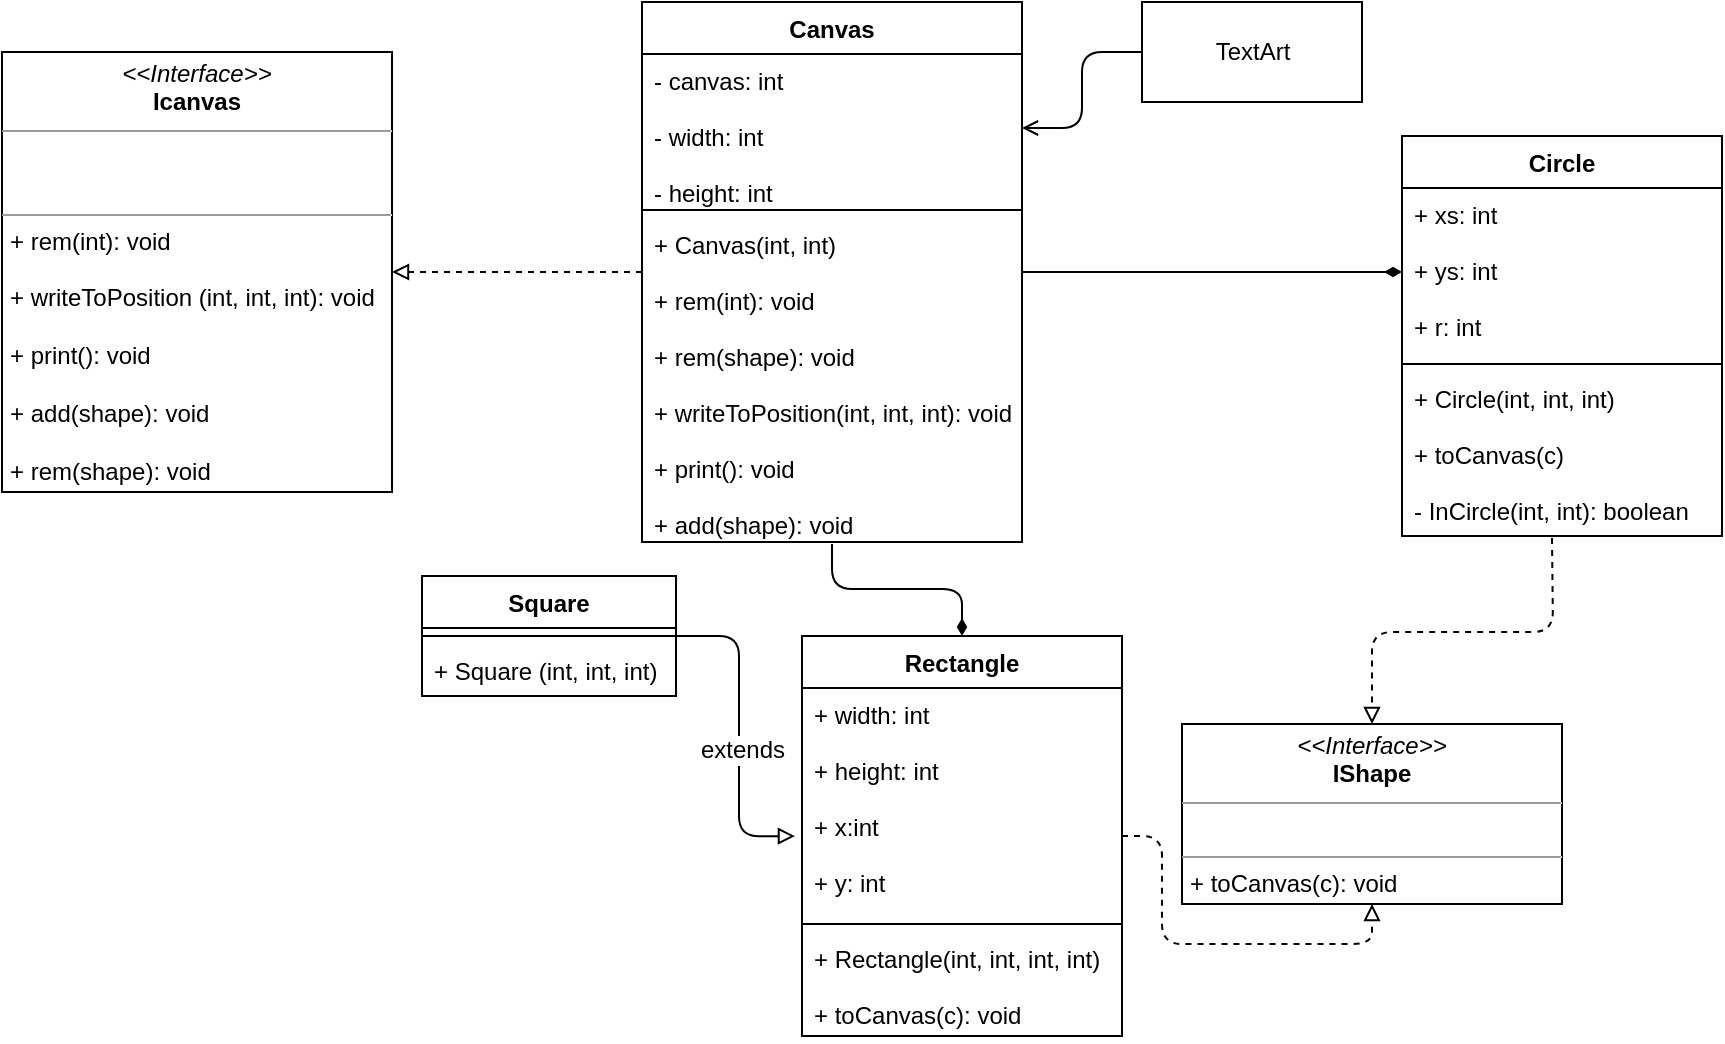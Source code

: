 <mxfile version="12.9.0" type="device"><diagram name="Page-1" id="b5b7bab2-c9e2-2cf4-8b2a-24fd1a2a6d21"><mxGraphModel dx="1038" dy="568" grid="1" gridSize="10" guides="1" tooltips="1" connect="1" arrows="1" fold="1" page="1" pageScale="1" pageWidth="1169" pageHeight="827" background="#ffffff" math="0" shadow="0"><root><mxCell id="0"/><mxCell id="1" parent="0"/><mxCell id="kj0WtKITG4en0Fd3kn4g-6" value="&lt;p style=&quot;margin: 0px ; margin-top: 4px ; text-align: center&quot;&gt;&lt;i&gt;&amp;lt;&amp;lt;Interface&amp;gt;&amp;gt;&lt;/i&gt;&lt;br&gt;&lt;b&gt;Icanvas&lt;/b&gt;&lt;/p&gt;&lt;hr size=&quot;1&quot;&gt;&lt;p style=&quot;margin: 0px ; margin-left: 4px&quot;&gt;&lt;br&gt;&lt;br&gt;&lt;/p&gt;&lt;hr size=&quot;1&quot;&gt;&lt;p style=&quot;margin: 0px 0px 0px 4px&quot;&gt;&lt;span&gt;+ rem(int): void&lt;/span&gt;&lt;br&gt;&lt;/p&gt;&lt;p style=&quot;margin: 0px 0px 0px 4px&quot;&gt;&lt;br&gt;&lt;/p&gt;&lt;p style=&quot;margin: 0px 0px 0px 4px&quot;&gt;&lt;span&gt;+ writeToPosition (int, int, int): void&lt;/span&gt;&lt;br&gt;&lt;/p&gt;&lt;p style=&quot;margin: 0px 0px 0px 4px&quot;&gt;&lt;br&gt;&lt;/p&gt;&lt;p style=&quot;margin: 0px 0px 0px 4px&quot;&gt;+ print(): void&lt;/p&gt;&lt;p style=&quot;margin: 0px 0px 0px 4px&quot;&gt;&lt;br&gt;&lt;/p&gt;&lt;p style=&quot;margin: 0px 0px 0px 4px&quot;&gt;+ add(shape): void&lt;br&gt;&lt;/p&gt;&lt;p style=&quot;margin: 0px 0px 0px 4px&quot;&gt;&lt;br&gt;&lt;/p&gt;&lt;p style=&quot;margin: 0px 0px 0px 4px&quot;&gt;+ rem(shape): void&lt;br&gt;&lt;/p&gt;&lt;p style=&quot;margin: 0px 0px 0px 4px&quot;&gt;&lt;br&gt;&lt;/p&gt;" style="verticalAlign=top;align=left;overflow=fill;fontSize=12;fontFamily=Helvetica;html=1;" parent="1" vertex="1"><mxGeometry x="120" y="78" width="195" height="220" as="geometry"/></mxCell><mxCell id="kj0WtKITG4en0Fd3kn4g-25" style="edgeStyle=orthogonalEdgeStyle;rounded=1;orthogonalLoop=1;jettySize=auto;html=1;entryX=-0.022;entryY=0.65;entryDx=0;entryDy=0;endArrow=block;endFill=0;strokeWidth=1;entryPerimeter=0;" parent="1" source="kj0WtKITG4en0Fd3kn4g-8" target="kj0WtKITG4en0Fd3kn4g-22" edge="1"><mxGeometry relative="1" as="geometry"/></mxCell><mxCell id="kj0WtKITG4en0Fd3kn4g-26" value="extends" style="text;html=1;align=center;verticalAlign=middle;resizable=0;points=[];labelBackgroundColor=#ffffff;" parent="kj0WtKITG4en0Fd3kn4g-25" vertex="1" connectable="0"><mxGeometry x="-0.29" y="1" relative="1" as="geometry"><mxPoint y="32" as="offset"/></mxGeometry></mxCell><mxCell id="kj0WtKITG4en0Fd3kn4g-30" style="edgeStyle=orthogonalEdgeStyle;rounded=1;orthogonalLoop=1;jettySize=auto;html=1;entryX=1;entryY=0.5;entryDx=0;entryDy=0;dashed=1;endArrow=block;endFill=0;strokeWidth=1;" parent="1" source="kj0WtKITG4en0Fd3kn4g-12" target="kj0WtKITG4en0Fd3kn4g-6" edge="1"><mxGeometry relative="1" as="geometry"/></mxCell><mxCell id="kj0WtKITG4en0Fd3kn4g-34" style="edgeStyle=orthogonalEdgeStyle;rounded=1;orthogonalLoop=1;jettySize=auto;html=1;entryX=0;entryY=0.5;entryDx=0;entryDy=0;endArrow=diamondThin;endFill=1;strokeWidth=1;" parent="1" source="kj0WtKITG4en0Fd3kn4g-12" target="kj0WtKITG4en0Fd3kn4g-17" edge="1"><mxGeometry relative="1" as="geometry"/></mxCell><mxCell id="kj0WtKITG4en0Fd3kn4g-12" value="Canvas" style="swimlane;fontStyle=1;align=center;verticalAlign=top;childLayout=stackLayout;horizontal=1;startSize=26;horizontalStack=0;resizeParent=1;resizeParentMax=0;resizeLast=0;collapsible=1;marginBottom=0;" parent="1" vertex="1"><mxGeometry x="440" y="53" width="190" height="270" as="geometry"><mxRectangle x="310" y="140" width="80" height="26" as="alternateBounds"/></mxGeometry></mxCell><mxCell id="kj0WtKITG4en0Fd3kn4g-13" value="- canvas: int&#10;&#10;- width: int&#10;&#10;- height: int" style="text;strokeColor=none;fillColor=none;align=left;verticalAlign=top;spacingLeft=4;spacingRight=4;overflow=hidden;rotatable=0;points=[[0,0.5],[1,0.5]];portConstraint=eastwest;" parent="kj0WtKITG4en0Fd3kn4g-12" vertex="1"><mxGeometry y="26" width="190" height="74" as="geometry"/></mxCell><mxCell id="kj0WtKITG4en0Fd3kn4g-14" value="" style="line;strokeWidth=1;fillColor=none;align=left;verticalAlign=middle;spacingTop=-1;spacingLeft=3;spacingRight=3;rotatable=0;labelPosition=right;points=[];portConstraint=eastwest;" parent="kj0WtKITG4en0Fd3kn4g-12" vertex="1"><mxGeometry y="100" width="190" height="8" as="geometry"/></mxCell><mxCell id="kj0WtKITG4en0Fd3kn4g-15" value="+ Canvas(int, int)&#10;&#10;+ rem(int): void&#10;&#10;+ rem(shape): void&#10;&#10;+ writeToPosition(int, int, int): void&#10;&#10;+ print(): void&#10;&#10;+ add(shape): void" style="text;strokeColor=none;fillColor=none;align=left;verticalAlign=top;spacingLeft=4;spacingRight=4;overflow=hidden;rotatable=0;points=[[0,0.5],[1,0.5]];portConstraint=eastwest;" parent="kj0WtKITG4en0Fd3kn4g-12" vertex="1"><mxGeometry y="108" width="190" height="162" as="geometry"/></mxCell><mxCell id="kj0WtKITG4en0Fd3kn4g-16" value="Circle" style="swimlane;fontStyle=1;align=center;verticalAlign=top;childLayout=stackLayout;horizontal=1;startSize=26;horizontalStack=0;resizeParent=1;resizeParentMax=0;resizeLast=0;collapsible=1;marginBottom=0;" parent="1" vertex="1"><mxGeometry x="820" y="120" width="160" height="200" as="geometry"/></mxCell><mxCell id="kj0WtKITG4en0Fd3kn4g-17" value="+ xs: int&#10;&#10;+ ys: int&#10;&#10;+ r: int" style="text;strokeColor=none;fillColor=none;align=left;verticalAlign=top;spacingLeft=4;spacingRight=4;overflow=hidden;rotatable=0;points=[[0,0.5],[1,0.5]];portConstraint=eastwest;" parent="kj0WtKITG4en0Fd3kn4g-16" vertex="1"><mxGeometry y="26" width="160" height="84" as="geometry"/></mxCell><mxCell id="kj0WtKITG4en0Fd3kn4g-18" value="" style="line;strokeWidth=1;fillColor=none;align=left;verticalAlign=middle;spacingTop=-1;spacingLeft=3;spacingRight=3;rotatable=0;labelPosition=right;points=[];portConstraint=eastwest;" parent="kj0WtKITG4en0Fd3kn4g-16" vertex="1"><mxGeometry y="110" width="160" height="8" as="geometry"/></mxCell><mxCell id="kj0WtKITG4en0Fd3kn4g-19" value="+ Circle(int, int, int)&#10;&#10;+ toCanvas(c)&#10;&#10;- InCircle(int, int): boolean" style="text;strokeColor=none;fillColor=none;align=left;verticalAlign=top;spacingLeft=4;spacingRight=4;overflow=hidden;rotatable=0;points=[[0,0.5],[1,0.5]];portConstraint=eastwest;" parent="kj0WtKITG4en0Fd3kn4g-16" vertex="1"><mxGeometry y="118" width="160" height="82" as="geometry"/></mxCell><mxCell id="kj0WtKITG4en0Fd3kn4g-20" value="&lt;p style=&quot;margin: 0px ; margin-top: 4px ; text-align: center&quot;&gt;&lt;i&gt;&amp;lt;&amp;lt;Interface&amp;gt;&amp;gt;&lt;/i&gt;&lt;br&gt;&lt;b&gt;IShape&lt;/b&gt;&lt;/p&gt;&lt;hr size=&quot;1&quot;&gt;&lt;p style=&quot;margin: 0px ; margin-left: 4px&quot;&gt;&lt;br&gt;&lt;/p&gt;&lt;hr size=&quot;1&quot;&gt;&lt;p style=&quot;margin: 0px ; margin-left: 4px&quot;&gt;+ toCanvas(c): void&lt;br&gt;&lt;/p&gt;" style="verticalAlign=top;align=left;overflow=fill;fontSize=12;fontFamily=Helvetica;html=1;" parent="1" vertex="1"><mxGeometry x="710" y="414" width="190" height="90" as="geometry"/></mxCell><mxCell id="kj0WtKITG4en0Fd3kn4g-28" style="edgeStyle=orthogonalEdgeStyle;rounded=1;orthogonalLoop=1;jettySize=auto;html=1;entryX=0.5;entryY=1;entryDx=0;entryDy=0;endArrow=block;endFill=0;strokeWidth=1;dashed=1;" parent="1" source="kj0WtKITG4en0Fd3kn4g-21" target="kj0WtKITG4en0Fd3kn4g-20" edge="1"><mxGeometry relative="1" as="geometry"/></mxCell><mxCell id="kj0WtKITG4en0Fd3kn4g-29" style="edgeStyle=orthogonalEdgeStyle;rounded=1;orthogonalLoop=1;jettySize=auto;html=1;entryX=0.5;entryY=0;entryDx=0;entryDy=0;endArrow=block;endFill=0;strokeWidth=1;dashed=1;" parent="1" target="kj0WtKITG4en0Fd3kn4g-20" edge="1"><mxGeometry relative="1" as="geometry"><mxPoint x="895" y="321" as="sourcePoint"/></mxGeometry></mxCell><mxCell id="kj0WtKITG4en0Fd3kn4g-32" style="edgeStyle=orthogonalEdgeStyle;rounded=1;orthogonalLoop=1;jettySize=auto;html=1;entryX=1;entryY=0.5;entryDx=0;entryDy=0;endArrow=open;endFill=0;strokeWidth=1;" parent="1" source="kj0WtKITG4en0Fd3kn4g-31" target="kj0WtKITG4en0Fd3kn4g-13" edge="1"><mxGeometry relative="1" as="geometry"/></mxCell><mxCell id="kj0WtKITG4en0Fd3kn4g-31" value="TextArt" style="html=1;" parent="1" vertex="1"><mxGeometry x="690" y="53" width="110" height="50" as="geometry"/></mxCell><mxCell id="kj0WtKITG4en0Fd3kn4g-33" style="edgeStyle=orthogonalEdgeStyle;rounded=1;orthogonalLoop=1;jettySize=auto;html=1;endArrow=diamondThin;endFill=1;strokeWidth=1;entryX=0.5;entryY=0;entryDx=0;entryDy=0;exitX=0.5;exitY=1.006;exitDx=0;exitDy=0;exitPerimeter=0;" parent="1" source="kj0WtKITG4en0Fd3kn4g-15" target="kj0WtKITG4en0Fd3kn4g-21" edge="1"><mxGeometry relative="1" as="geometry"/></mxCell><mxCell id="kj0WtKITG4en0Fd3kn4g-21" value="Rectangle" style="swimlane;fontStyle=1;align=center;verticalAlign=top;childLayout=stackLayout;horizontal=1;startSize=26;horizontalStack=0;resizeParent=1;resizeParentMax=0;resizeLast=0;collapsible=1;marginBottom=0;" parent="1" vertex="1"><mxGeometry x="520" y="370" width="160" height="200" as="geometry"/></mxCell><mxCell id="kj0WtKITG4en0Fd3kn4g-22" value="+ width: int&#10;&#10;+ height: int&#10;&#10;+ x:int&#10;&#10;+ y: int&#10;" style="text;strokeColor=none;fillColor=none;align=left;verticalAlign=top;spacingLeft=4;spacingRight=4;overflow=hidden;rotatable=0;points=[[0,0.5],[1,0.5]];portConstraint=eastwest;" parent="kj0WtKITG4en0Fd3kn4g-21" vertex="1"><mxGeometry y="26" width="160" height="114" as="geometry"/></mxCell><mxCell id="kj0WtKITG4en0Fd3kn4g-23" value="" style="line;strokeWidth=1;fillColor=none;align=left;verticalAlign=middle;spacingTop=-1;spacingLeft=3;spacingRight=3;rotatable=0;labelPosition=right;points=[];portConstraint=eastwest;" parent="kj0WtKITG4en0Fd3kn4g-21" vertex="1"><mxGeometry y="140" width="160" height="8" as="geometry"/></mxCell><mxCell id="kj0WtKITG4en0Fd3kn4g-24" value="+ Rectangle(int, int, int, int)&#10;&#10;+ toCanvas(c): void" style="text;strokeColor=none;fillColor=none;align=left;verticalAlign=top;spacingLeft=4;spacingRight=4;overflow=hidden;rotatable=0;points=[[0,0.5],[1,0.5]];portConstraint=eastwest;" parent="kj0WtKITG4en0Fd3kn4g-21" vertex="1"><mxGeometry y="148" width="160" height="52" as="geometry"/></mxCell><mxCell id="kj0WtKITG4en0Fd3kn4g-8" value="Square" style="swimlane;fontStyle=1;align=center;verticalAlign=top;childLayout=stackLayout;horizontal=1;startSize=26;horizontalStack=0;resizeParent=1;resizeParentMax=0;resizeLast=0;collapsible=1;marginBottom=0;" parent="1" vertex="1"><mxGeometry x="330" y="340" width="127" height="60" as="geometry"/></mxCell><mxCell id="kj0WtKITG4en0Fd3kn4g-10" value="" style="line;strokeWidth=1;fillColor=none;align=left;verticalAlign=middle;spacingTop=-1;spacingLeft=3;spacingRight=3;rotatable=0;labelPosition=right;points=[];portConstraint=eastwest;" parent="kj0WtKITG4en0Fd3kn4g-8" vertex="1"><mxGeometry y="26" width="127" height="8" as="geometry"/></mxCell><mxCell id="kj0WtKITG4en0Fd3kn4g-11" value="+ Square (int, int, int)" style="text;strokeColor=none;fillColor=none;align=left;verticalAlign=top;spacingLeft=4;spacingRight=4;overflow=hidden;rotatable=0;points=[[0,0.5],[1,0.5]];portConstraint=eastwest;" parent="kj0WtKITG4en0Fd3kn4g-8" vertex="1"><mxGeometry y="34" width="127" height="26" as="geometry"/></mxCell></root></mxGraphModel></diagram></mxfile>